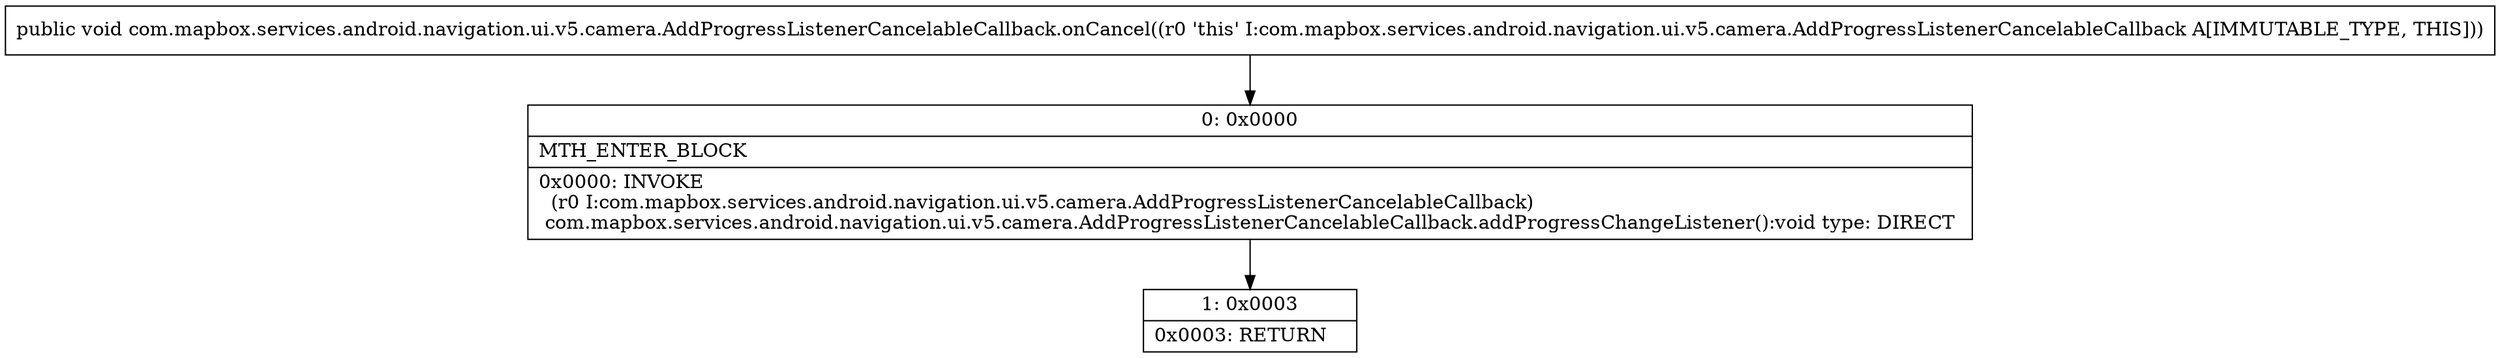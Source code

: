 digraph "CFG forcom.mapbox.services.android.navigation.ui.v5.camera.AddProgressListenerCancelableCallback.onCancel()V" {
Node_0 [shape=record,label="{0\:\ 0x0000|MTH_ENTER_BLOCK\l|0x0000: INVOKE  \l  (r0 I:com.mapbox.services.android.navigation.ui.v5.camera.AddProgressListenerCancelableCallback)\l com.mapbox.services.android.navigation.ui.v5.camera.AddProgressListenerCancelableCallback.addProgressChangeListener():void type: DIRECT \l}"];
Node_1 [shape=record,label="{1\:\ 0x0003|0x0003: RETURN   \l}"];
MethodNode[shape=record,label="{public void com.mapbox.services.android.navigation.ui.v5.camera.AddProgressListenerCancelableCallback.onCancel((r0 'this' I:com.mapbox.services.android.navigation.ui.v5.camera.AddProgressListenerCancelableCallback A[IMMUTABLE_TYPE, THIS])) }"];
MethodNode -> Node_0;
Node_0 -> Node_1;
}

